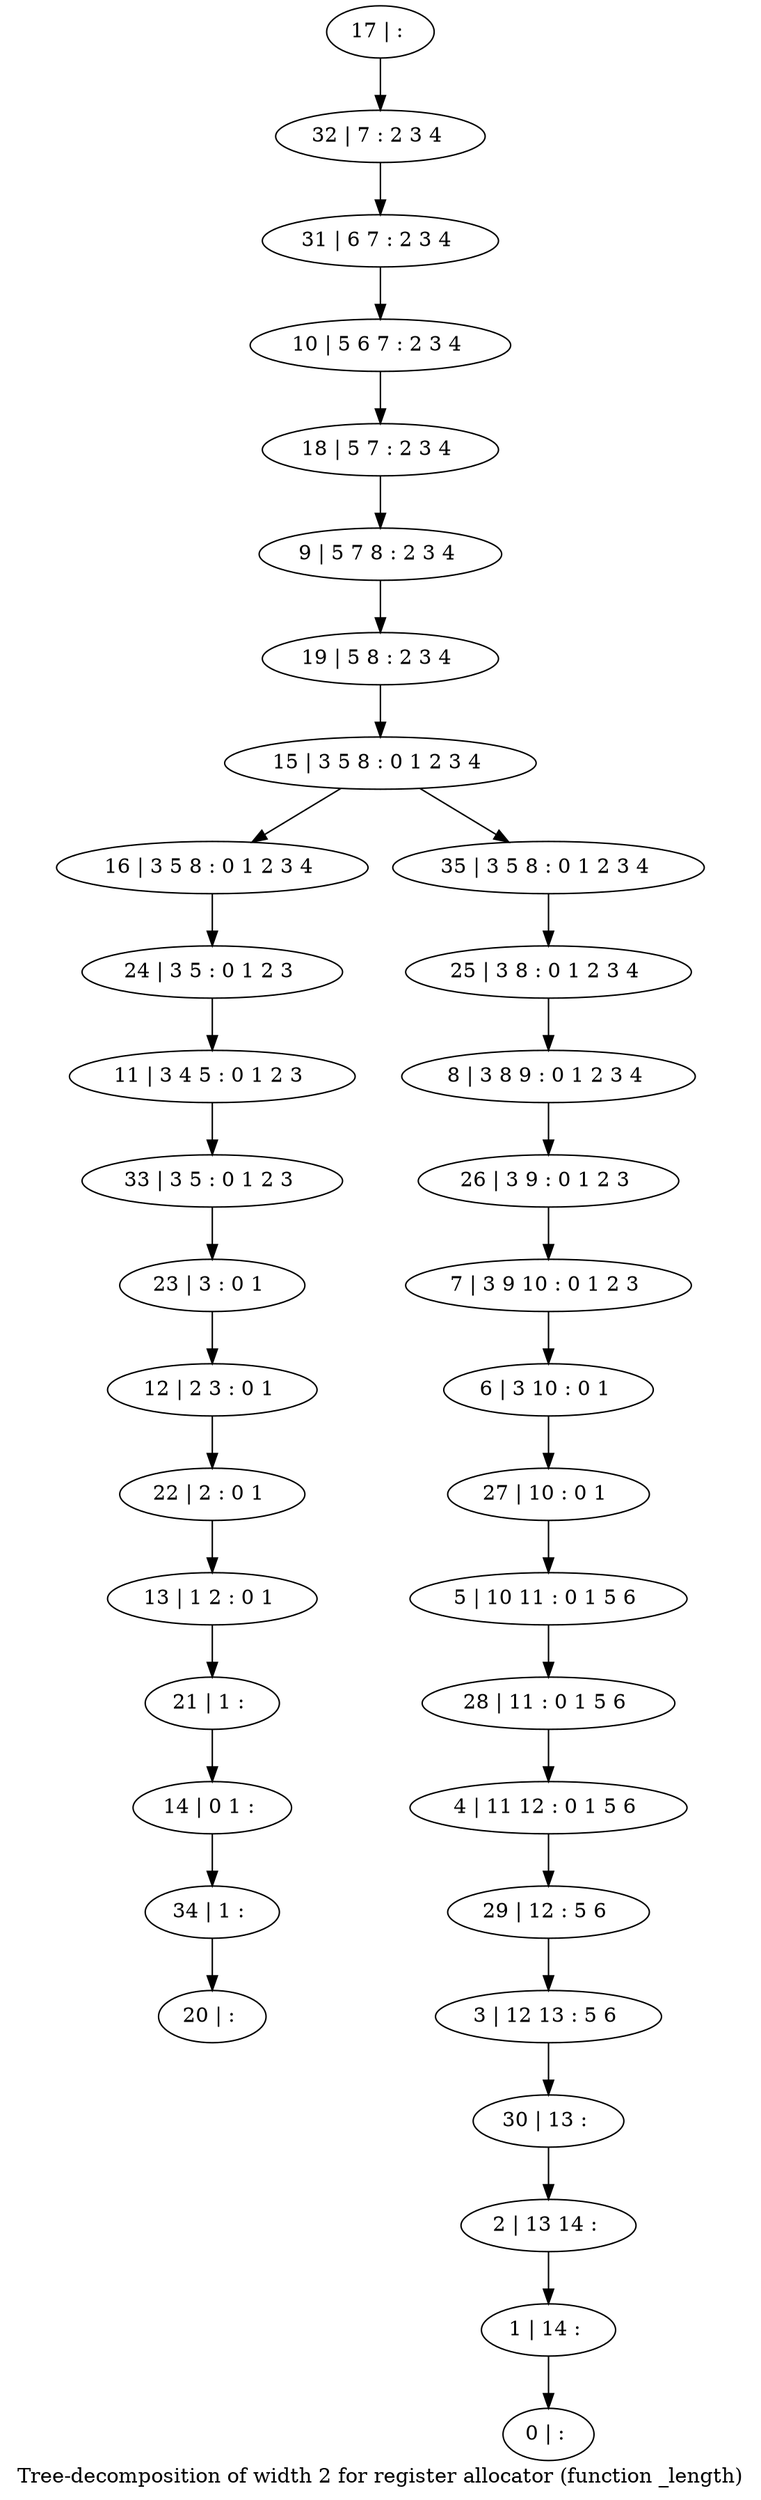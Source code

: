 digraph G {
graph [label="Tree-decomposition of width 2 for register allocator (function _length)"]
0[label="0 | : "];
1[label="1 | 14 : "];
2[label="2 | 13 14 : "];
3[label="3 | 12 13 : 5 6 "];
4[label="4 | 11 12 : 0 1 5 6 "];
5[label="5 | 10 11 : 0 1 5 6 "];
6[label="6 | 3 10 : 0 1 "];
7[label="7 | 3 9 10 : 0 1 2 3 "];
8[label="8 | 3 8 9 : 0 1 2 3 4 "];
9[label="9 | 5 7 8 : 2 3 4 "];
10[label="10 | 5 6 7 : 2 3 4 "];
11[label="11 | 3 4 5 : 0 1 2 3 "];
12[label="12 | 2 3 : 0 1 "];
13[label="13 | 1 2 : 0 1 "];
14[label="14 | 0 1 : "];
15[label="15 | 3 5 8 : 0 1 2 3 4 "];
16[label="16 | 3 5 8 : 0 1 2 3 4 "];
17[label="17 | : "];
18[label="18 | 5 7 : 2 3 4 "];
19[label="19 | 5 8 : 2 3 4 "];
20[label="20 | : "];
21[label="21 | 1 : "];
22[label="22 | 2 : 0 1 "];
23[label="23 | 3 : 0 1 "];
24[label="24 | 3 5 : 0 1 2 3 "];
25[label="25 | 3 8 : 0 1 2 3 4 "];
26[label="26 | 3 9 : 0 1 2 3 "];
27[label="27 | 10 : 0 1 "];
28[label="28 | 11 : 0 1 5 6 "];
29[label="29 | 12 : 5 6 "];
30[label="30 | 13 : "];
31[label="31 | 6 7 : 2 3 4 "];
32[label="32 | 7 : 2 3 4 "];
33[label="33 | 3 5 : 0 1 2 3 "];
34[label="34 | 1 : "];
35[label="35 | 3 5 8 : 0 1 2 3 4 "];
21->14 ;
13->21 ;
22->13 ;
12->22 ;
23->12 ;
24->11 ;
16->24 ;
33->23 ;
11->33 ;
34->20 ;
14->34 ;
17->32 ;
32->31 ;
31->10 ;
10->18 ;
18->9 ;
9->19 ;
19->15 ;
25->8 ;
8->26 ;
26->7 ;
7->6 ;
6->27 ;
27->5 ;
5->28 ;
28->4 ;
4->29 ;
29->3 ;
3->30 ;
30->2 ;
2->1 ;
1->0 ;
35->25 ;
15->16 ;
15->35 ;
}
